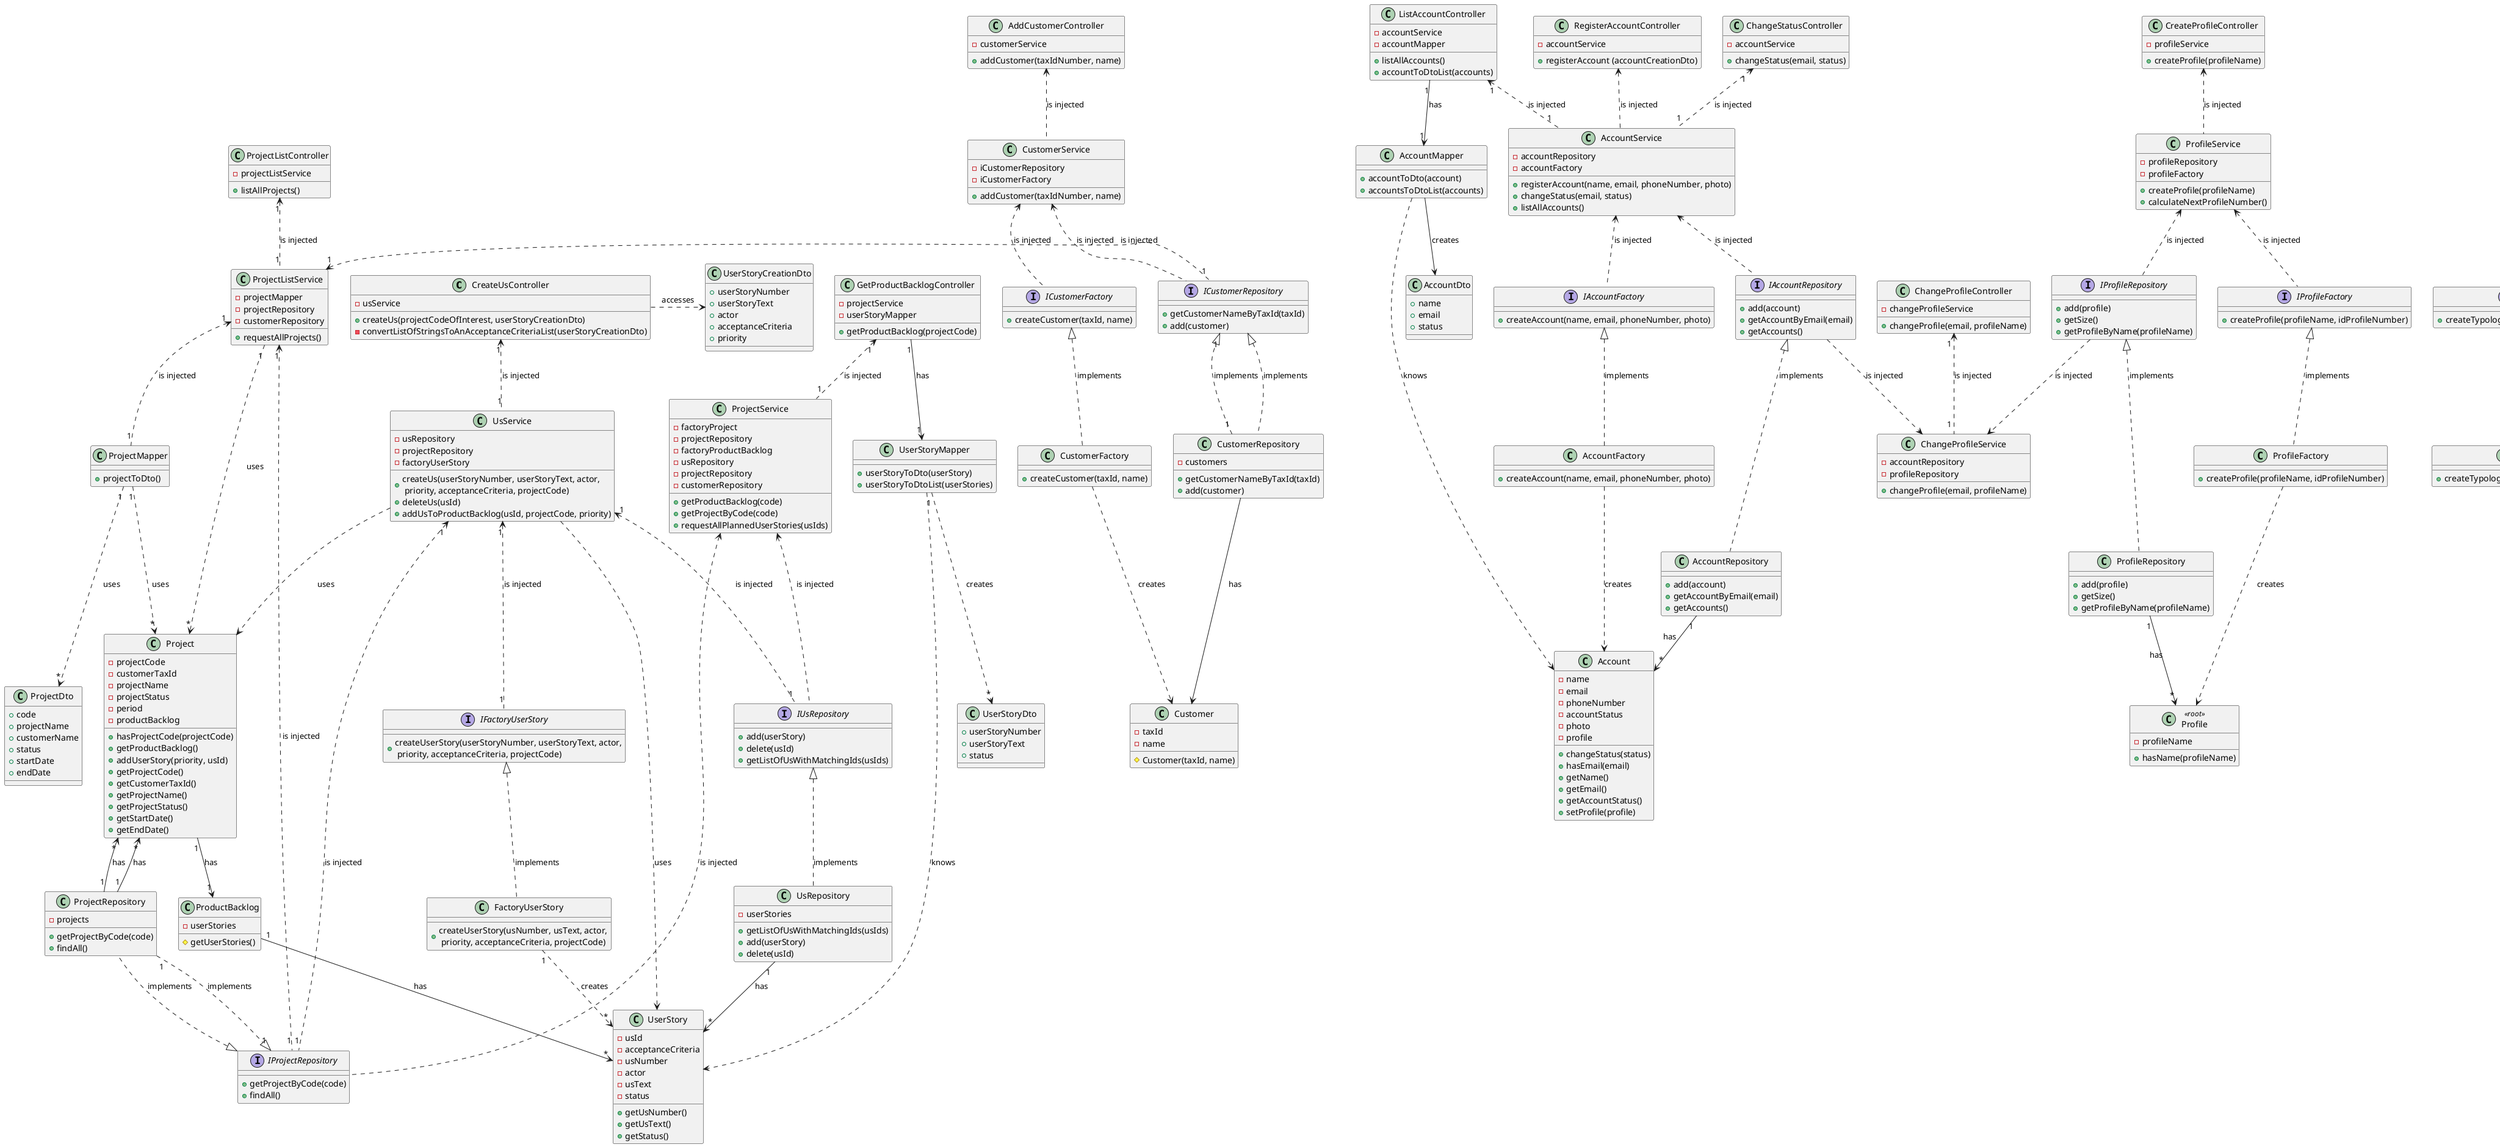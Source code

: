 @startuml

class "CreateUsController" {
- usService
+ createUs(projectCodeOfInterest, userStoryCreationDto)
-convertListOfStringsToAnAcceptanceCriteriaList(userStoryCreationDto)
}

class "GetProductBacklogController" {
-projectService
-userStoryMapper
+getProductBacklog(projectCode)
}

class "ProjectListController"{
-projectListService
+listAllProjects()
}

class "ProjectService"{
-factoryProject
-projectRepository
-factoryProductBacklog
-usRepository
-projectRepository
-customerRepository
+getProductBacklog(code)
+getProjectByCode(code)
+requestAllPlannedUserStories(usIds)
}

class "ProjectListService"{
-projectMapper
-projectRepository
-customerRepository
+requestAllProjects()
}

class "UserStoryCreationDto"{
+userStoryNumber
+userStoryText
+actor
+acceptanceCriteria
+priority
}

class "UsService" {
- usRepository
- projectRepository
- factoryUserStory
+ createUs(userStoryNumber, userStoryText, actor,\n priority, acceptanceCriteria, projectCode)
+ deleteUs(usId)
+ addUsToProductBacklog(usId, projectCode, priority)
}

interface "IFactoryUserStory" {
+ createUserStory(userStoryNumber, userStoryText, actor,\n priority, acceptanceCriteria, projectCode)
}

class "FactoryUserStory"{
+ createUserStory(usNumber, usText, actor,\n priority, acceptanceCriteria, projectCode)
}

interface "IProjectRepository"{
+getProjectByCode(code)
+findAll()
}

class "ProjectRepository"{
- projects
+getProjectByCode(code)
+findAll()
}

interface "IUsRepository"{
+add(userStory)
+delete(usId)
+getListOfUsWithMatchingIds(usIds)
}

class "UsRepository"{
-userStories
+getListOfUsWithMatchingIds(usIds)
+add(userStory)
+delete(usId)
}

class "CustomerRepository"{
-customers
+getCustomerNameByTaxId(taxId)
}

interface "ICustomerRepository"{
+getCustomerNameByTaxId(taxId)
}

class "UserStoryMapper"{
+userStoryToDto(userStory)
+userStoryToDtoList(userStories)
}

class "ProjectMapper"{
+projectToDto()
}

class "ProductBacklog"{
-userStories
#getUserStories()
}

class "Project"{
-projectCode
-customerTaxId
-projectName
-projectStatus
-period
-productBacklog
+hasProjectCode(projectCode)
+getProductBacklog()
+ addUserStory(priority, usId)
+ getProjectCode()
+getCustomerTaxId()
+getProjectName()
+getProjectStatus()
+getStartDate()
+getEndDate()
}

class "UserStory"{
- usId
- acceptanceCriteria
- usNumber
- actor
- usText
- status
+ getUsNumber()
+getUsText()
+getStatus()
}

class "UserStoryDto"{
+userStoryNumber
+userStoryText
+status
}

class "ProjectDto"{
+code
+projectName
+customerName
+status
+startDate
+endDate
}

"CreateUsController" .> "UserStoryCreationDto": accesses
"CreateUsController" "1"<.."1" "UsService": is injected

"UsService" "1" <.. "1" "IFactoryUserStory": is injected
"IFactoryUserStory" <|.. "FactoryUserStory": implements
"FactoryUserStory" "1"..>"*" "UserStory": creates

class CreateTypologyController {
- typologyService
+ createTypology(name)
}

class TypologyService{
- typologyRepository
- typologyFactory
+ createTypology(name)
}

interface ITypologyFactory{
+ createTypology(typologyNumber, typologyName)
}

class TypologyFactory{
+ createTypology(typologyNumber, typologyName)
}

interface ITypologyRepository{
+ add(typology)
}

class TypologyRepository{
+ add(typology)
}

class Typology{
- typologyId
- typologyName
# Typology(typologyNumber, typologyName)
}

CreateTypologyController <.. TypologyService: is injected
TypologyService <.. ITypologyRepository: is injected
TypologyService <.. ITypologyFactory: is injected
ITypologyFactory <|.. TypologyFactory: implements
TypologyFactory ..> Typology: creates
ITypologyRepository <|.. TypologyRepository: implements
TypologyRepository --> Typology: has

class CreateBusinessSectorController {
- businessSectorService
+ createBusinessSector(name)
}

class BusinessSectorService{
- businessSectorRepository
- businessSectorFactory
+ createBusinessSector(name)
}

interface IBusinessSectorFactory{
+ createBusinessSector(businessSectorNumber, businessSectorName)
}

class BusinessSectorFactory{
+ createBusinessSector(businessSectorNumber, businessSectorName)
}

interface IBusinessSectorRepository{
+ add(businessSector)
}

class BusinessSectorRepository{
+ add(businessSector)
}

class BusinessSector{
- businessSectorId
- businessSectorName
# businessSector(businessSectorNumber, businessSectorName)
}

CreateBusinessSectorController <.. BusinessSectorService: is injected
BusinessSectorService <.. IBusinessSectorRepository: is injected
BusinessSectorService <.. IBusinessSectorFactory: is injected
IBusinessSectorFactory <|.. BusinessSectorFactory: implements
BusinessSectorFactory ..> BusinessSector: creates
IBusinessSectorRepository <|.. BusinessSectorRepository: implements
BusinessSectorRepository --> BusinessSector: has

"UsService" "1" <.. "1" "IProjectRepository": is injected
"IProjectRepository" <|.. "ProjectRepository": implements
"ProjectRepository" "1"-->"*" "Project": has

"UsService" "1" <.. "1" "IUsRepository": is injected
"IUsRepository" <|.. "UsRepository": implements
"UsRepository" "1"-->"*" "UserStory": has

"UsService" ..> "UserStory": uses
"UsService" ..> "Project": uses

"GetProductBacklogController" "1"<.."1" "ProjectService":  is injected
"Project" "1"-->"1" "ProductBacklog": has
"ProductBacklog" "1"-->"*" "UserStory": has
"GetProductBacklogController" "1"-->"1" "UserStoryMapper" : has
"UserStoryMapper" "1 "..> "*" "UserStoryDto" : creates
"UserStoryMapper" ..> "UserStory" : knows

"ProjectService" <.. "IProjectRepository" : is injected
"ProjectService" <.. "IUsRepository" : is injected

"ProjectListController" "1"<.."1" "ProjectListService": is injected
"ProjectListService" "1"<.."1" "IProjectRepository": is injected
"ProjectRepository" "1" ..|> "1" "IProjectRepository": implements
"ProjectListService" "1"<.right."1" "ICustomerRepository": is injected
"CustomerRepository" "1" ..|> "1" "ICustomerRepository": implements
"ProjectListService" "1" ..> "*" "Project": uses
"ProjectMapper" "1" .up.> "1" "ProjectListService": is injected
"ProjectMapper" "1" ..> "*" "Project": uses
"ProjectDto" "*" <.up. "1" "ProjectMapper": uses
"Project" "*" <-down- "1" "ProjectRepository": has

class RegisterAccountController {
- accountService
+ registerAccount (accountCreationDto)
}

class AccountService{
- accountRepository
- accountFactory
+ registerAccount(name, email, phoneNumber, photo)
+changeStatus(email, status)
+listAllAccounts()
}

interface IAccountFactory{
+ createAccount(name, email, phoneNumber, photo)
}

class AccountFactory{
+ createAccount(name, email, phoneNumber, photo)
}

interface IAccountRepository{
+ add(account)
+getAccountByEmail(email)
+getAccounts()
}

class AccountRepository{
+ add(account)
+getAccountByEmail(email)
+getAccounts()
}

class Account{
- name
- email
-phoneNumber
- accountStatus
-photo
-profile
+changeStatus(status)
+hasEmail(email)
+getName()
+getEmail()
+getAccountStatus()
+setProfile(profile)
}

RegisterAccountController <.. AccountService: is injected
AccountService <.. IAccountRepository: is injected
AccountService <.. IAccountFactory: is injected
IAccountFactory <|.. AccountFactory: implements
AccountFactory ..> Account: creates
IAccountRepository <|.. AccountRepository: implements
AccountRepository "1"->"*" Account: has


class ChangeStatusController {
-accountService
+changeStatus(email, status)
}

ChangeStatusController"1 " <.. "1 "AccountService : is injected

class ListAccountController {
-accountService
-accountMapper
+listAllAccounts()
+accountToDtoList(accounts)
}

class AccountMapper {
+accountToDto(account)
+accountsToDtoList(accounts)
}

class AccountDto{
+name
+email
+status
}

ListAccountController"1" <.. "1"AccountService : is injected
ListAccountController "1"--> "1"AccountMapper : has
AccountMapper --> AccountDto : creates
AccountMapper ..> Account : knows

class "CreateProfileController" {
- profileService
+ createProfile(profileName)
}

class ProfileService{
- profileRepository
- profileFactory
+ createProfile(profileName)
+ calculateNextProfileNumber()
}

interface IProfileFactory{
+ createProfile(profileName, idProfileNumber)
}

class ProfileFactory{
+ createProfile(profileName, idProfileNumber)
}

interface IProfileRepository{
+ add(profile)
+ getSize()
+ getProfileByName(profileName)
}

class ProfileRepository{
+ add(profile)
+ getSize()
+ getProfileByName(profileName)
}

class Profile<<root>>{
- profileName
+hasName(profileName)
}

CreateProfileController <.. ProfileService: is injected
ProfileService <.. IProfileRepository: is injected
ProfileService <.. IProfileFactory: is injected
IProfileFactory <|.. ProfileFactory: implements
ProfileFactory ..> Profile: creates
IProfileRepository <|.. ProfileRepository: implements


class AddCustomerController {
-customerService
+addCustomer(taxIdNumber, name)
}

class CustomerService {
-iCustomerRepository
-iCustomerFactory
+addCustomer(taxIdNumber, name)
}

interface ICustomerFactory {
+createCustomer(taxId, name)
}

class CustomerFactory {
+createCustomer(taxId, name)
}

interface ICustomerRepository {
+add(customer)
}

class CustomerRepository {
+add(customer)
}

class Customer {
-taxId
-name
#Customer(taxId, name)
}

AddCustomerController <.. CustomerService: is injected
CustomerService <.. ICustomerRepository: is injected
CustomerService <.. ICustomerFactory: is injected
ICustomerFactory <|.. CustomerFactory: implements
CustomerFactory ..> Customer: creates
ICustomerRepository <|.. CustomerRepository: implements
CustomerRepository --> Customer: has

class ChangeProfileController {
-changeProfileService
+changeProfile(email, profileName)
}

class ChangeProfileService {
-accountRepository
-profileRepository
+changeProfile(email, profileName)
}

ProfileRepository "1"->"*" Profile: has
ChangeProfileController"1 " <.. "1 "ChangeProfileService: is injected
IAccountRepository ..> ChangeProfileService : is injected
IProfileRepository ..> ChangeProfileService : is injected

@enduml


